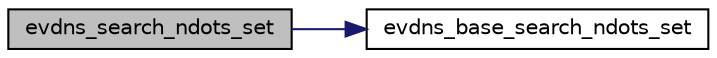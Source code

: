 digraph "evdns_search_ndots_set"
{
 // LATEX_PDF_SIZE
  edge [fontname="Helvetica",fontsize="10",labelfontname="Helvetica",labelfontsize="10"];
  node [fontname="Helvetica",fontsize="10",shape=record];
  rankdir="LR";
  Node46 [label="evdns_search_ndots_set",height=0.2,width=0.4,color="black", fillcolor="grey75", style="filled", fontcolor="black",tooltip=" "];
  Node46 -> Node47 [color="midnightblue",fontsize="10",style="solid",fontname="Helvetica"];
  Node47 [label="evdns_base_search_ndots_set",height=0.2,width=0.4,color="black", fillcolor="white", style="filled",URL="$dns_8h.html#ae858583b1c9fdd1f7c99330bcdd68ba6",tooltip=" "];
}
